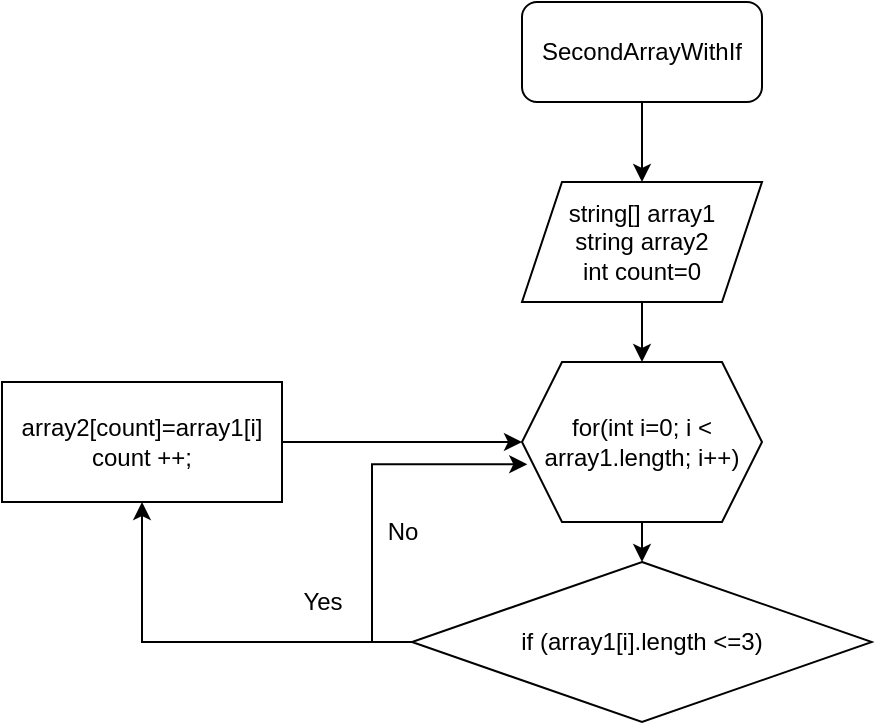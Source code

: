 <mxfile version="20.7.4" type="device"><diagram id="0E48PhsJVZmPRi2To4Oh" name="Страница 1"><mxGraphModel dx="794" dy="413" grid="1" gridSize="10" guides="1" tooltips="1" connect="1" arrows="1" fold="1" page="1" pageScale="1" pageWidth="827" pageHeight="1169" math="0" shadow="0"><root><mxCell id="0"/><mxCell id="1" parent="0"/><mxCell id="-uVm9jZENilpIgGzFt2Q-3" value="" style="edgeStyle=orthogonalEdgeStyle;rounded=0;orthogonalLoop=1;jettySize=auto;html=1;" edge="1" parent="1" source="-uVm9jZENilpIgGzFt2Q-1" target="-uVm9jZENilpIgGzFt2Q-2"><mxGeometry relative="1" as="geometry"/></mxCell><mxCell id="-uVm9jZENilpIgGzFt2Q-1" value="SecondArrayWithIf" style="rounded=1;whiteSpace=wrap;html=1;" vertex="1" parent="1"><mxGeometry x="340" y="40" width="120" height="50" as="geometry"/></mxCell><mxCell id="-uVm9jZENilpIgGzFt2Q-6" style="edgeStyle=orthogonalEdgeStyle;rounded=0;orthogonalLoop=1;jettySize=auto;html=1;exitX=0.5;exitY=1;exitDx=0;exitDy=0;entryX=0.5;entryY=0;entryDx=0;entryDy=0;" edge="1" parent="1" source="-uVm9jZENilpIgGzFt2Q-2" target="-uVm9jZENilpIgGzFt2Q-5"><mxGeometry relative="1" as="geometry"/></mxCell><mxCell id="-uVm9jZENilpIgGzFt2Q-2" value="string[] array1&lt;br&gt;string array2&lt;br&gt;int count=0" style="shape=parallelogram;perimeter=parallelogramPerimeter;whiteSpace=wrap;html=1;fixedSize=1;" vertex="1" parent="1"><mxGeometry x="340" y="130" width="120" height="60" as="geometry"/></mxCell><mxCell id="-uVm9jZENilpIgGzFt2Q-9" style="edgeStyle=orthogonalEdgeStyle;rounded=0;orthogonalLoop=1;jettySize=auto;html=1;exitX=0.5;exitY=1;exitDx=0;exitDy=0;entryX=0.5;entryY=0;entryDx=0;entryDy=0;" edge="1" parent="1" source="-uVm9jZENilpIgGzFt2Q-5" target="-uVm9jZENilpIgGzFt2Q-7"><mxGeometry relative="1" as="geometry"/></mxCell><mxCell id="-uVm9jZENilpIgGzFt2Q-5" value="for(int i=0; i &amp;lt; array1.length; i++)" style="shape=hexagon;perimeter=hexagonPerimeter2;whiteSpace=wrap;html=1;fixedSize=1;" vertex="1" parent="1"><mxGeometry x="340" y="220" width="120" height="80" as="geometry"/></mxCell><mxCell id="-uVm9jZENilpIgGzFt2Q-11" style="edgeStyle=orthogonalEdgeStyle;rounded=0;orthogonalLoop=1;jettySize=auto;html=1;exitX=0;exitY=0.5;exitDx=0;exitDy=0;entryX=0.5;entryY=1;entryDx=0;entryDy=0;" edge="1" parent="1" source="-uVm9jZENilpIgGzFt2Q-7" target="-uVm9jZENilpIgGzFt2Q-10"><mxGeometry relative="1" as="geometry"/></mxCell><mxCell id="-uVm9jZENilpIgGzFt2Q-15" style="edgeStyle=orthogonalEdgeStyle;rounded=0;orthogonalLoop=1;jettySize=auto;html=1;exitX=0;exitY=0.5;exitDx=0;exitDy=0;entryX=0.022;entryY=0.639;entryDx=0;entryDy=0;entryPerimeter=0;" edge="1" parent="1" source="-uVm9jZENilpIgGzFt2Q-7" target="-uVm9jZENilpIgGzFt2Q-5"><mxGeometry x="0.11" y="30" relative="1" as="geometry"><Array as="points"><mxPoint x="265" y="360"/><mxPoint x="265" y="271"/></Array><mxPoint as="offset"/></mxGeometry></mxCell><mxCell id="-uVm9jZENilpIgGzFt2Q-7" value="if (array1[i].length &amp;lt;=3)" style="rhombus;whiteSpace=wrap;html=1;" vertex="1" parent="1"><mxGeometry x="285" y="320" width="230" height="80" as="geometry"/></mxCell><mxCell id="-uVm9jZENilpIgGzFt2Q-13" style="edgeStyle=orthogonalEdgeStyle;rounded=0;orthogonalLoop=1;jettySize=auto;html=1;entryX=0;entryY=0.5;entryDx=0;entryDy=0;" edge="1" parent="1" source="-uVm9jZENilpIgGzFt2Q-10" target="-uVm9jZENilpIgGzFt2Q-5"><mxGeometry relative="1" as="geometry"/></mxCell><mxCell id="-uVm9jZENilpIgGzFt2Q-10" value="array2[count]=array1[i]&lt;br&gt;count ++;" style="rounded=0;whiteSpace=wrap;html=1;" vertex="1" parent="1"><mxGeometry x="80" y="230" width="140" height="60" as="geometry"/></mxCell><mxCell id="-uVm9jZENilpIgGzFt2Q-12" value="Yes" style="text;html=1;align=center;verticalAlign=middle;resizable=0;points=[];autosize=1;strokeColor=none;fillColor=none;" vertex="1" parent="1"><mxGeometry x="220" y="325" width="40" height="30" as="geometry"/></mxCell><mxCell id="-uVm9jZENilpIgGzFt2Q-18" value="No" style="text;html=1;align=center;verticalAlign=middle;resizable=0;points=[];autosize=1;strokeColor=none;fillColor=none;" vertex="1" parent="1"><mxGeometry x="260" y="290" width="40" height="30" as="geometry"/></mxCell></root></mxGraphModel></diagram></mxfile>